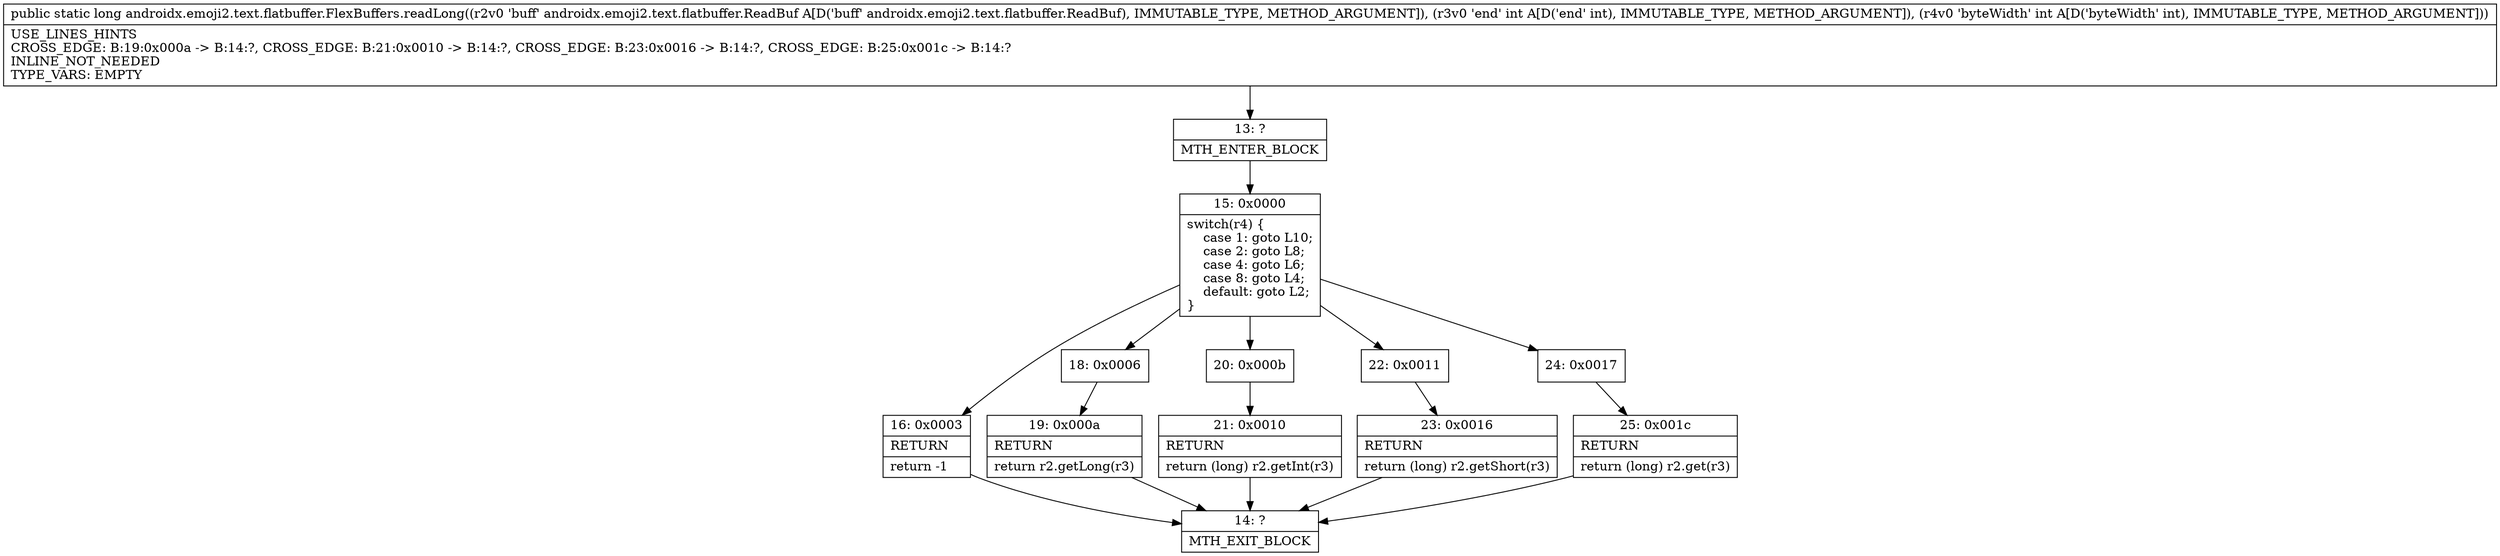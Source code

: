 digraph "CFG forandroidx.emoji2.text.flatbuffer.FlexBuffers.readLong(Landroidx\/emoji2\/text\/flatbuffer\/ReadBuf;II)J" {
Node_13 [shape=record,label="{13\:\ ?|MTH_ENTER_BLOCK\l}"];
Node_15 [shape=record,label="{15\:\ 0x0000|switch(r4) \{\l    case 1: goto L10;\l    case 2: goto L8;\l    case 4: goto L6;\l    case 8: goto L4;\l    default: goto L2;\l\}\l}"];
Node_16 [shape=record,label="{16\:\ 0x0003|RETURN\l|return \-1\l}"];
Node_14 [shape=record,label="{14\:\ ?|MTH_EXIT_BLOCK\l}"];
Node_18 [shape=record,label="{18\:\ 0x0006}"];
Node_19 [shape=record,label="{19\:\ 0x000a|RETURN\l|return r2.getLong(r3)\l}"];
Node_20 [shape=record,label="{20\:\ 0x000b}"];
Node_21 [shape=record,label="{21\:\ 0x0010|RETURN\l|return (long) r2.getInt(r3)\l}"];
Node_22 [shape=record,label="{22\:\ 0x0011}"];
Node_23 [shape=record,label="{23\:\ 0x0016|RETURN\l|return (long) r2.getShort(r3)\l}"];
Node_24 [shape=record,label="{24\:\ 0x0017}"];
Node_25 [shape=record,label="{25\:\ 0x001c|RETURN\l|return (long) r2.get(r3)\l}"];
MethodNode[shape=record,label="{public static long androidx.emoji2.text.flatbuffer.FlexBuffers.readLong((r2v0 'buff' androidx.emoji2.text.flatbuffer.ReadBuf A[D('buff' androidx.emoji2.text.flatbuffer.ReadBuf), IMMUTABLE_TYPE, METHOD_ARGUMENT]), (r3v0 'end' int A[D('end' int), IMMUTABLE_TYPE, METHOD_ARGUMENT]), (r4v0 'byteWidth' int A[D('byteWidth' int), IMMUTABLE_TYPE, METHOD_ARGUMENT]))  | USE_LINES_HINTS\lCROSS_EDGE: B:19:0x000a \-\> B:14:?, CROSS_EDGE: B:21:0x0010 \-\> B:14:?, CROSS_EDGE: B:23:0x0016 \-\> B:14:?, CROSS_EDGE: B:25:0x001c \-\> B:14:?\lINLINE_NOT_NEEDED\lTYPE_VARS: EMPTY\l}"];
MethodNode -> Node_13;Node_13 -> Node_15;
Node_15 -> Node_16;
Node_15 -> Node_18;
Node_15 -> Node_20;
Node_15 -> Node_22;
Node_15 -> Node_24;
Node_16 -> Node_14;
Node_18 -> Node_19;
Node_19 -> Node_14;
Node_20 -> Node_21;
Node_21 -> Node_14;
Node_22 -> Node_23;
Node_23 -> Node_14;
Node_24 -> Node_25;
Node_25 -> Node_14;
}

